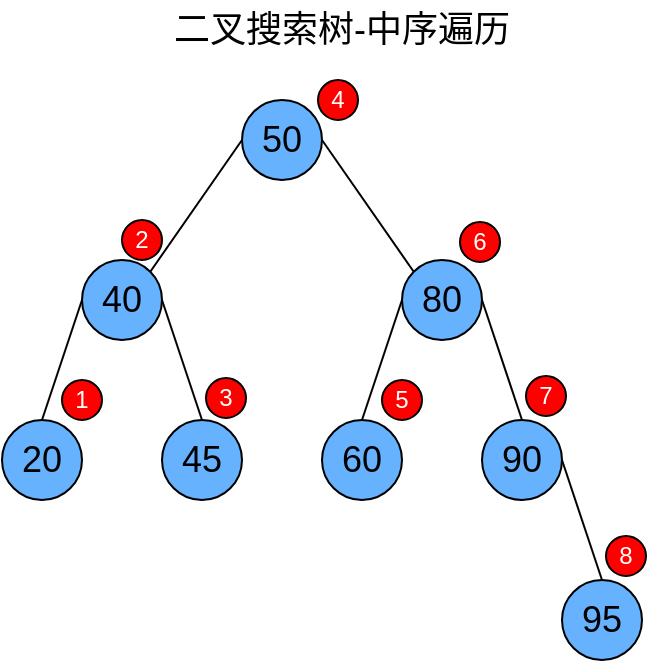 <mxfile>
    <diagram id="MReUjaNDudYp6e8Bdq2W" name="Page-1">
        <mxGraphModel dx="596" dy="382" grid="1" gridSize="10" guides="1" tooltips="1" connect="1" arrows="1" fold="1" page="1" pageScale="1" pageWidth="850" pageHeight="1100" math="0" shadow="0">
            <root>
                <mxCell id="0"/>
                <mxCell id="1" parent="0"/>
                <mxCell id="12" style="edgeStyle=none;html=1;exitX=0;exitY=0.5;exitDx=0;exitDy=0;entryX=1;entryY=0;entryDx=0;entryDy=0;endArrow=none;endFill=0;" parent="1" source="4" target="5" edge="1">
                    <mxGeometry relative="1" as="geometry"/>
                </mxCell>
                <mxCell id="13" style="edgeStyle=none;html=1;exitX=1;exitY=0.5;exitDx=0;exitDy=0;entryX=0;entryY=0;entryDx=0;entryDy=0;endArrow=none;endFill=0;" parent="1" source="4" target="8" edge="1">
                    <mxGeometry relative="1" as="geometry"/>
                </mxCell>
                <mxCell id="4" value="&lt;font style=&quot;color: rgb(0, 0, 0); font-size: 18px;&quot;&gt;50&lt;/font&gt;" style="ellipse;whiteSpace=wrap;html=1;aspect=fixed;fillColor=#66B2FF;" parent="1" vertex="1">
                    <mxGeometry x="320" y="120" width="40" height="40" as="geometry"/>
                </mxCell>
                <mxCell id="16" style="edgeStyle=none;html=1;exitX=1;exitY=0.5;exitDx=0;exitDy=0;entryX=0.5;entryY=0;entryDx=0;entryDy=0;endArrow=none;endFill=0;" parent="1" source="5" target="6" edge="1">
                    <mxGeometry relative="1" as="geometry"/>
                </mxCell>
                <mxCell id="17" style="edgeStyle=none;html=1;exitX=0;exitY=0.5;exitDx=0;exitDy=0;entryX=0.5;entryY=0;entryDx=0;entryDy=0;endArrow=none;endFill=0;" parent="1" source="5" target="7" edge="1">
                    <mxGeometry relative="1" as="geometry"/>
                </mxCell>
                <mxCell id="5" value="&lt;font style=&quot;color: rgb(0, 0, 0); font-size: 18px;&quot;&gt;40&lt;/font&gt;" style="ellipse;whiteSpace=wrap;html=1;aspect=fixed;fillColor=#66B2FF;" parent="1" vertex="1">
                    <mxGeometry x="240" y="200" width="40" height="40" as="geometry"/>
                </mxCell>
                <mxCell id="6" value="&lt;font style=&quot;color: rgb(0, 0, 0); font-size: 18px;&quot;&gt;45&lt;/font&gt;" style="ellipse;whiteSpace=wrap;html=1;aspect=fixed;fillColor=#66B2FF;" parent="1" vertex="1">
                    <mxGeometry x="280" y="280" width="40" height="40" as="geometry"/>
                </mxCell>
                <mxCell id="7" value="&lt;font style=&quot;color: rgb(0, 0, 0); font-size: 18px;&quot;&gt;20&lt;/font&gt;" style="ellipse;whiteSpace=wrap;html=1;aspect=fixed;fillColor=#66B2FF;" parent="1" vertex="1">
                    <mxGeometry x="200" y="280" width="40" height="40" as="geometry"/>
                </mxCell>
                <mxCell id="14" style="edgeStyle=none;html=1;exitX=1;exitY=0.5;exitDx=0;exitDy=0;entryX=0.5;entryY=0;entryDx=0;entryDy=0;endArrow=none;endFill=0;" parent="1" source="8" target="10" edge="1">
                    <mxGeometry relative="1" as="geometry"/>
                </mxCell>
                <mxCell id="15" style="edgeStyle=none;html=1;exitX=0;exitY=0.5;exitDx=0;exitDy=0;entryX=0.5;entryY=0;entryDx=0;entryDy=0;endArrow=none;endFill=0;" parent="1" source="8" target="11" edge="1">
                    <mxGeometry relative="1" as="geometry"/>
                </mxCell>
                <mxCell id="8" value="&lt;font style=&quot;color: rgb(0, 0, 0); font-size: 18px;&quot;&gt;80&lt;/font&gt;" style="ellipse;whiteSpace=wrap;html=1;aspect=fixed;fillColor=#66B2FF;" parent="1" vertex="1">
                    <mxGeometry x="400" y="200" width="40" height="40" as="geometry"/>
                </mxCell>
                <mxCell id="9" value="&lt;font style=&quot;color: rgb(0, 0, 0); font-size: 18px;&quot;&gt;95&lt;/font&gt;" style="ellipse;whiteSpace=wrap;html=1;aspect=fixed;fillColor=#66B2FF;" parent="1" vertex="1">
                    <mxGeometry x="480" y="360" width="40" height="40" as="geometry"/>
                </mxCell>
                <mxCell id="19" style="edgeStyle=none;html=1;exitX=1;exitY=0.5;exitDx=0;exitDy=0;entryX=0.5;entryY=0;entryDx=0;entryDy=0;endArrow=none;endFill=0;" parent="1" source="10" target="9" edge="1">
                    <mxGeometry relative="1" as="geometry"/>
                </mxCell>
                <mxCell id="10" value="&lt;font style=&quot;color: rgb(0, 0, 0); font-size: 18px;&quot;&gt;90&lt;/font&gt;" style="ellipse;whiteSpace=wrap;html=1;aspect=fixed;fillColor=#66B2FF;" parent="1" vertex="1">
                    <mxGeometry x="440" y="280" width="40" height="40" as="geometry"/>
                </mxCell>
                <mxCell id="11" value="&lt;font style=&quot;color: rgb(0, 0, 0); font-size: 18px;&quot;&gt;60&lt;/font&gt;" style="ellipse;whiteSpace=wrap;html=1;aspect=fixed;fillColor=#66B2FF;" parent="1" vertex="1">
                    <mxGeometry x="360" y="280" width="40" height="40" as="geometry"/>
                </mxCell>
                <mxCell id="21" value="&lt;font style=&quot;font-size: 18px;&quot;&gt;二叉搜索树-中序遍历&lt;/font&gt;" style="text;html=1;align=center;verticalAlign=middle;whiteSpace=wrap;rounded=0;" parent="1" vertex="1">
                    <mxGeometry x="280" y="70" width="180" height="30" as="geometry"/>
                </mxCell>
                <mxCell id="22" value="&lt;font style=&quot;color: rgb(255, 255, 255);&quot;&gt;4&lt;/font&gt;" style="ellipse;whiteSpace=wrap;html=1;aspect=fixed;fillColor=light-dark(#ff0000, #ededed);strokeWidth=1;" parent="1" vertex="1">
                    <mxGeometry x="358" y="110" width="20" height="20" as="geometry"/>
                </mxCell>
                <mxCell id="23" value="&lt;font style=&quot;color: rgb(255, 255, 255);&quot;&gt;5&lt;/font&gt;" style="ellipse;whiteSpace=wrap;html=1;aspect=fixed;fillColor=light-dark(#ff0000, #ededed);strokeWidth=1;" parent="1" vertex="1">
                    <mxGeometry x="390" y="260" width="20" height="20" as="geometry"/>
                </mxCell>
                <mxCell id="24" value="&lt;font style=&quot;color: rgb(255, 255, 255);&quot;&gt;6&lt;/font&gt;" style="ellipse;whiteSpace=wrap;html=1;aspect=fixed;fillColor=light-dark(#ff0000, #ededed);strokeWidth=1;" parent="1" vertex="1">
                    <mxGeometry x="429" y="181" width="20" height="20" as="geometry"/>
                </mxCell>
                <mxCell id="25" value="&lt;font style=&quot;color: rgb(255, 255, 255);&quot;&gt;3&lt;/font&gt;" style="ellipse;whiteSpace=wrap;html=1;aspect=fixed;fillColor=light-dark(#ff0000, #ededed);strokeWidth=1;" parent="1" vertex="1">
                    <mxGeometry x="302" y="259" width="20" height="20" as="geometry"/>
                </mxCell>
                <mxCell id="26" value="&lt;font style=&quot;color: rgb(255, 255, 255);&quot;&gt;1&lt;/font&gt;" style="ellipse;whiteSpace=wrap;html=1;aspect=fixed;fillColor=light-dark(#ff0000, #ededed);strokeWidth=1;" parent="1" vertex="1">
                    <mxGeometry x="230" y="260" width="20" height="20" as="geometry"/>
                </mxCell>
                <mxCell id="27" value="&lt;font style=&quot;color: rgb(255, 255, 255);&quot;&gt;2&lt;/font&gt;" style="ellipse;whiteSpace=wrap;html=1;aspect=fixed;fillColor=light-dark(#ff0000, #ededed);strokeWidth=1;" parent="1" vertex="1">
                    <mxGeometry x="260" y="180" width="20" height="20" as="geometry"/>
                </mxCell>
                <mxCell id="28" value="&lt;font style=&quot;color: rgb(255, 255, 255);&quot;&gt;8&lt;/font&gt;" style="ellipse;whiteSpace=wrap;html=1;aspect=fixed;fillColor=light-dark(#ff0000, #ededed);strokeWidth=1;" parent="1" vertex="1">
                    <mxGeometry x="502" y="338" width="20" height="20" as="geometry"/>
                </mxCell>
                <mxCell id="29" value="&lt;font style=&quot;color: rgb(255, 255, 255);&quot;&gt;7&lt;/font&gt;" style="ellipse;whiteSpace=wrap;html=1;aspect=fixed;fillColor=light-dark(#ff0000, #ededed);strokeWidth=1;" parent="1" vertex="1">
                    <mxGeometry x="462" y="258" width="20" height="20" as="geometry"/>
                </mxCell>
            </root>
        </mxGraphModel>
    </diagram>
</mxfile>